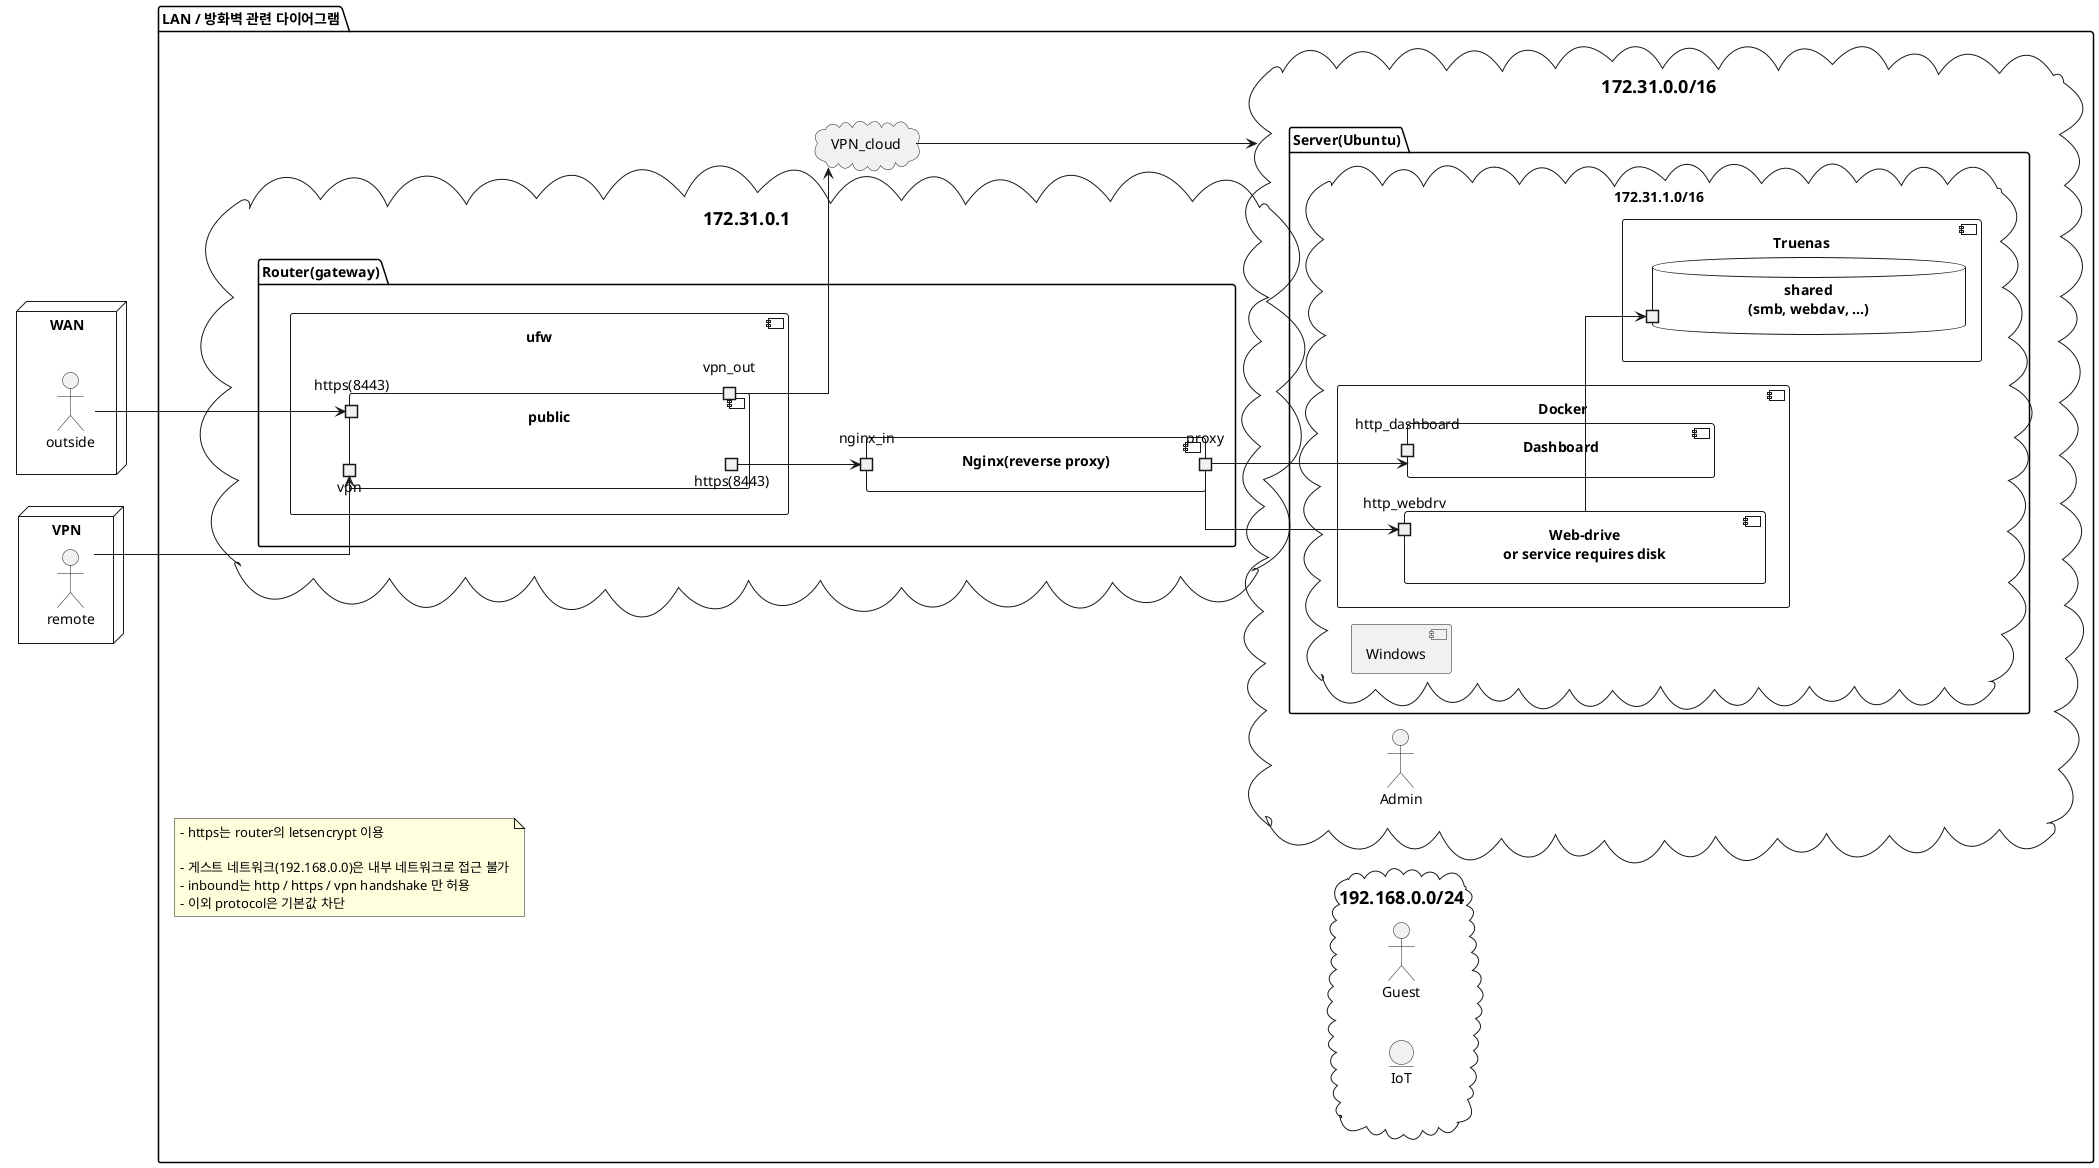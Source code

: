 @startuml structure

left to right direction
skinparam linetype ortho

package "LAN / 방화벽 관련 다이어그램" as lan {
    cloud "=172.31.0.1" as gateway_cloud {
        package "Router(gateway)" as router {
            component "Nginx(reverse proxy)" as nginx {
                portin "nginx_in" as nginx_in
                portout "proxy" as proxy
            }
            component "ufw" as ufw {
                component "public" as pub {
                    portin "https(8443)" as https_pub
                    portin "vpn" as vpn_in

                    portout "https(8443)" as https_prv
                    portout "vpn_out" as vpn_out
                }
            }
        }
    }
    cloud "=172.31.0.0/16" as prv_ip {

        package "Server(Ubuntu)" as srv {
            cloud "172.31.1.0/16" as server_ip {
                component "Truenas" as nas {
                    database "shared\n(smb, webdav, ...)" as shared {
                        portin " " as shared_port
                    }
                }
                component "Docker" as docker {
                    component "Dashboard" as dashboard {
                        portin http_dashboard
                    }
                    component "Web-drive\nor service requires disk" as webdrv {
                        portin http_webdrv
                    }

                }
                component "Windows" as win 
            }
        }

        actor "Admin" as admin
    }
    cloud "=192.168.0.0/24" as iot_ip {
        actor "Guest" as guest
        entity "IoT" as iot
    } 
    cloud "VPN_cloud" as vpn_cloud
    note as N1 
        - https는 router의 letsencrypt 이용

        - 게스트 네트워크(192.168.0.0)은 내부 네트워크로 접근 불가
        - inbound는 http / https / vpn handshake 만 허용
        - 이외 protocol은 기본값 차단
    end note
}

node "WAN" as wan {
    actor outside
}

node "VPN" as vpn {
    actor remote
}

https_prv --> nginx_in

https_pub <-l- outside

webdrv -> shared_port

proxy --> http_dashboard
proxy --> http_webdrv

remote --> vpn_in
vpn_out --> vpn_cloud
vpn_cloud ---> prv_ip

' Alignment
wan -[hidden]- ufw
prv_ip -[hidden]right- iot_ip
gateway_cloud -[hidden]---- prv_ip
vpn_cloud -[hidden]down------- gateway_cloud
@enduml